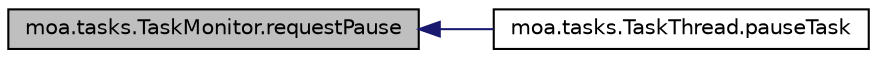 digraph G
{
  edge [fontname="Helvetica",fontsize="10",labelfontname="Helvetica",labelfontsize="10"];
  node [fontname="Helvetica",fontsize="10",shape=record];
  rankdir=LR;
  Node1 [label="moa.tasks.TaskMonitor.requestPause",height=0.2,width=0.4,color="black", fillcolor="grey75", style="filled" fontcolor="black"];
  Node1 -> Node2 [dir=back,color="midnightblue",fontsize="10",style="solid",fontname="Helvetica"];
  Node2 [label="moa.tasks.TaskThread.pauseTask",height=0.2,width=0.4,color="black", fillcolor="white", style="filled",URL="$classmoa_1_1tasks_1_1TaskThread.html#aa622c854aa881a94fa18cc5b60f433d8"];
}
